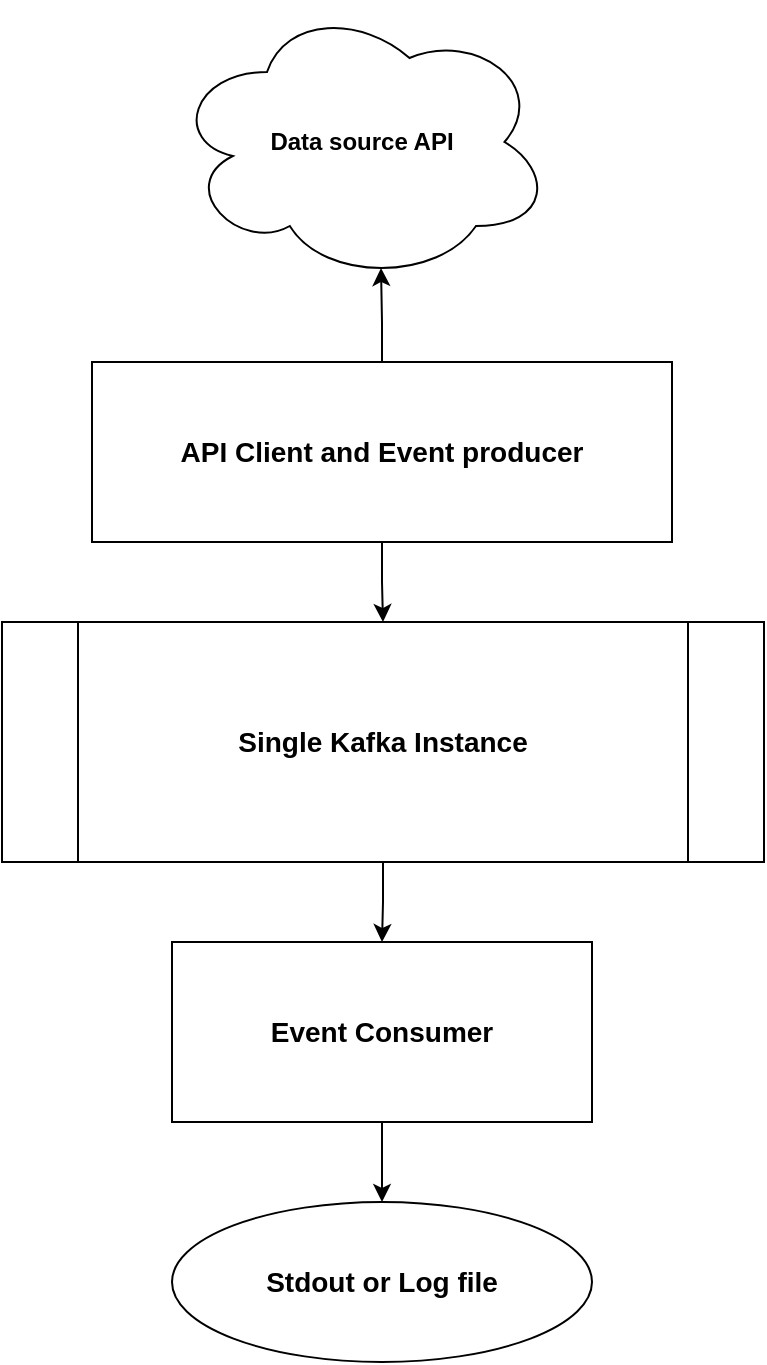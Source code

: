 <mxfile version="21.6.5" type="device">
  <diagram id="C5RBs43oDa-KdzZeNtuy" name="Page-1">
    <mxGraphModel dx="1434" dy="774" grid="0" gridSize="10" guides="1" tooltips="1" connect="1" arrows="1" fold="1" page="1" pageScale="1" pageWidth="827" pageHeight="1169" math="0" shadow="0">
      <root>
        <mxCell id="WIyWlLk6GJQsqaUBKTNV-0" />
        <mxCell id="WIyWlLk6GJQsqaUBKTNV-1" parent="WIyWlLk6GJQsqaUBKTNV-0" />
        <mxCell id="cy5oTNFvUanueQ7nINdq-9" style="edgeStyle=orthogonalEdgeStyle;rounded=0;orthogonalLoop=1;jettySize=auto;html=1;entryX=0.5;entryY=0;entryDx=0;entryDy=0;" edge="1" parent="WIyWlLk6GJQsqaUBKTNV-1" source="cy5oTNFvUanueQ7nINdq-1" target="cy5oTNFvUanueQ7nINdq-8">
          <mxGeometry relative="1" as="geometry" />
        </mxCell>
        <mxCell id="cy5oTNFvUanueQ7nINdq-1" value="&lt;b&gt;&lt;font style=&quot;font-size: 14px;&quot;&gt;Single &lt;/font&gt;&lt;font style=&quot;font-size: 14px;&quot;&gt;Kafka Instance&lt;/font&gt;&lt;/b&gt;" style="shape=process;whiteSpace=wrap;html=1;backgroundOutline=1;" vertex="1" parent="WIyWlLk6GJQsqaUBKTNV-1">
          <mxGeometry x="215" y="340" width="381" height="120" as="geometry" />
        </mxCell>
        <mxCell id="cy5oTNFvUanueQ7nINdq-2" value="&lt;b&gt;Data source API&lt;br&gt;&lt;/b&gt;" style="ellipse;shape=cloud;whiteSpace=wrap;html=1;" vertex="1" parent="WIyWlLk6GJQsqaUBKTNV-1">
          <mxGeometry x="300" y="30" width="190" height="140" as="geometry" />
        </mxCell>
        <mxCell id="cy5oTNFvUanueQ7nINdq-6" style="edgeStyle=orthogonalEdgeStyle;rounded=0;orthogonalLoop=1;jettySize=auto;html=1;exitX=0.5;exitY=0;exitDx=0;exitDy=0;entryX=0.55;entryY=0.95;entryDx=0;entryDy=0;entryPerimeter=0;" edge="1" parent="WIyWlLk6GJQsqaUBKTNV-1" source="cy5oTNFvUanueQ7nINdq-4" target="cy5oTNFvUanueQ7nINdq-2">
          <mxGeometry relative="1" as="geometry" />
        </mxCell>
        <mxCell id="cy5oTNFvUanueQ7nINdq-7" style="edgeStyle=orthogonalEdgeStyle;rounded=0;orthogonalLoop=1;jettySize=auto;html=1;entryX=0.5;entryY=0;entryDx=0;entryDy=0;" edge="1" parent="WIyWlLk6GJQsqaUBKTNV-1" source="cy5oTNFvUanueQ7nINdq-4" target="cy5oTNFvUanueQ7nINdq-1">
          <mxGeometry relative="1" as="geometry" />
        </mxCell>
        <mxCell id="cy5oTNFvUanueQ7nINdq-4" value="&lt;div&gt;&lt;b&gt;&lt;font style=&quot;font-size: 14px;&quot;&gt;API Client and Event producer&lt;/font&gt;&lt;br&gt;&lt;/b&gt;&lt;/div&gt;" style="rounded=0;whiteSpace=wrap;html=1;" vertex="1" parent="WIyWlLk6GJQsqaUBKTNV-1">
          <mxGeometry x="260" y="210" width="290" height="90" as="geometry" />
        </mxCell>
        <mxCell id="cy5oTNFvUanueQ7nINdq-16" style="edgeStyle=orthogonalEdgeStyle;rounded=0;orthogonalLoop=1;jettySize=auto;html=1;entryX=0.5;entryY=0;entryDx=0;entryDy=0;" edge="1" parent="WIyWlLk6GJQsqaUBKTNV-1" source="cy5oTNFvUanueQ7nINdq-8" target="cy5oTNFvUanueQ7nINdq-14">
          <mxGeometry relative="1" as="geometry" />
        </mxCell>
        <mxCell id="cy5oTNFvUanueQ7nINdq-8" value="&lt;b&gt;&lt;font style=&quot;font-size: 14px;&quot;&gt;Event Consumer&lt;/font&gt;&lt;/b&gt;" style="rounded=0;whiteSpace=wrap;html=1;" vertex="1" parent="WIyWlLk6GJQsqaUBKTNV-1">
          <mxGeometry x="300" y="500" width="210" height="90" as="geometry" />
        </mxCell>
        <mxCell id="cy5oTNFvUanueQ7nINdq-14" value="&lt;font style=&quot;font-size: 14px;&quot;&gt;&lt;b&gt;Stdout or Log file&lt;/b&gt;&lt;br&gt;&lt;/font&gt;" style="ellipse;whiteSpace=wrap;html=1;" vertex="1" parent="WIyWlLk6GJQsqaUBKTNV-1">
          <mxGeometry x="300" y="630" width="210" height="80" as="geometry" />
        </mxCell>
      </root>
    </mxGraphModel>
  </diagram>
</mxfile>
